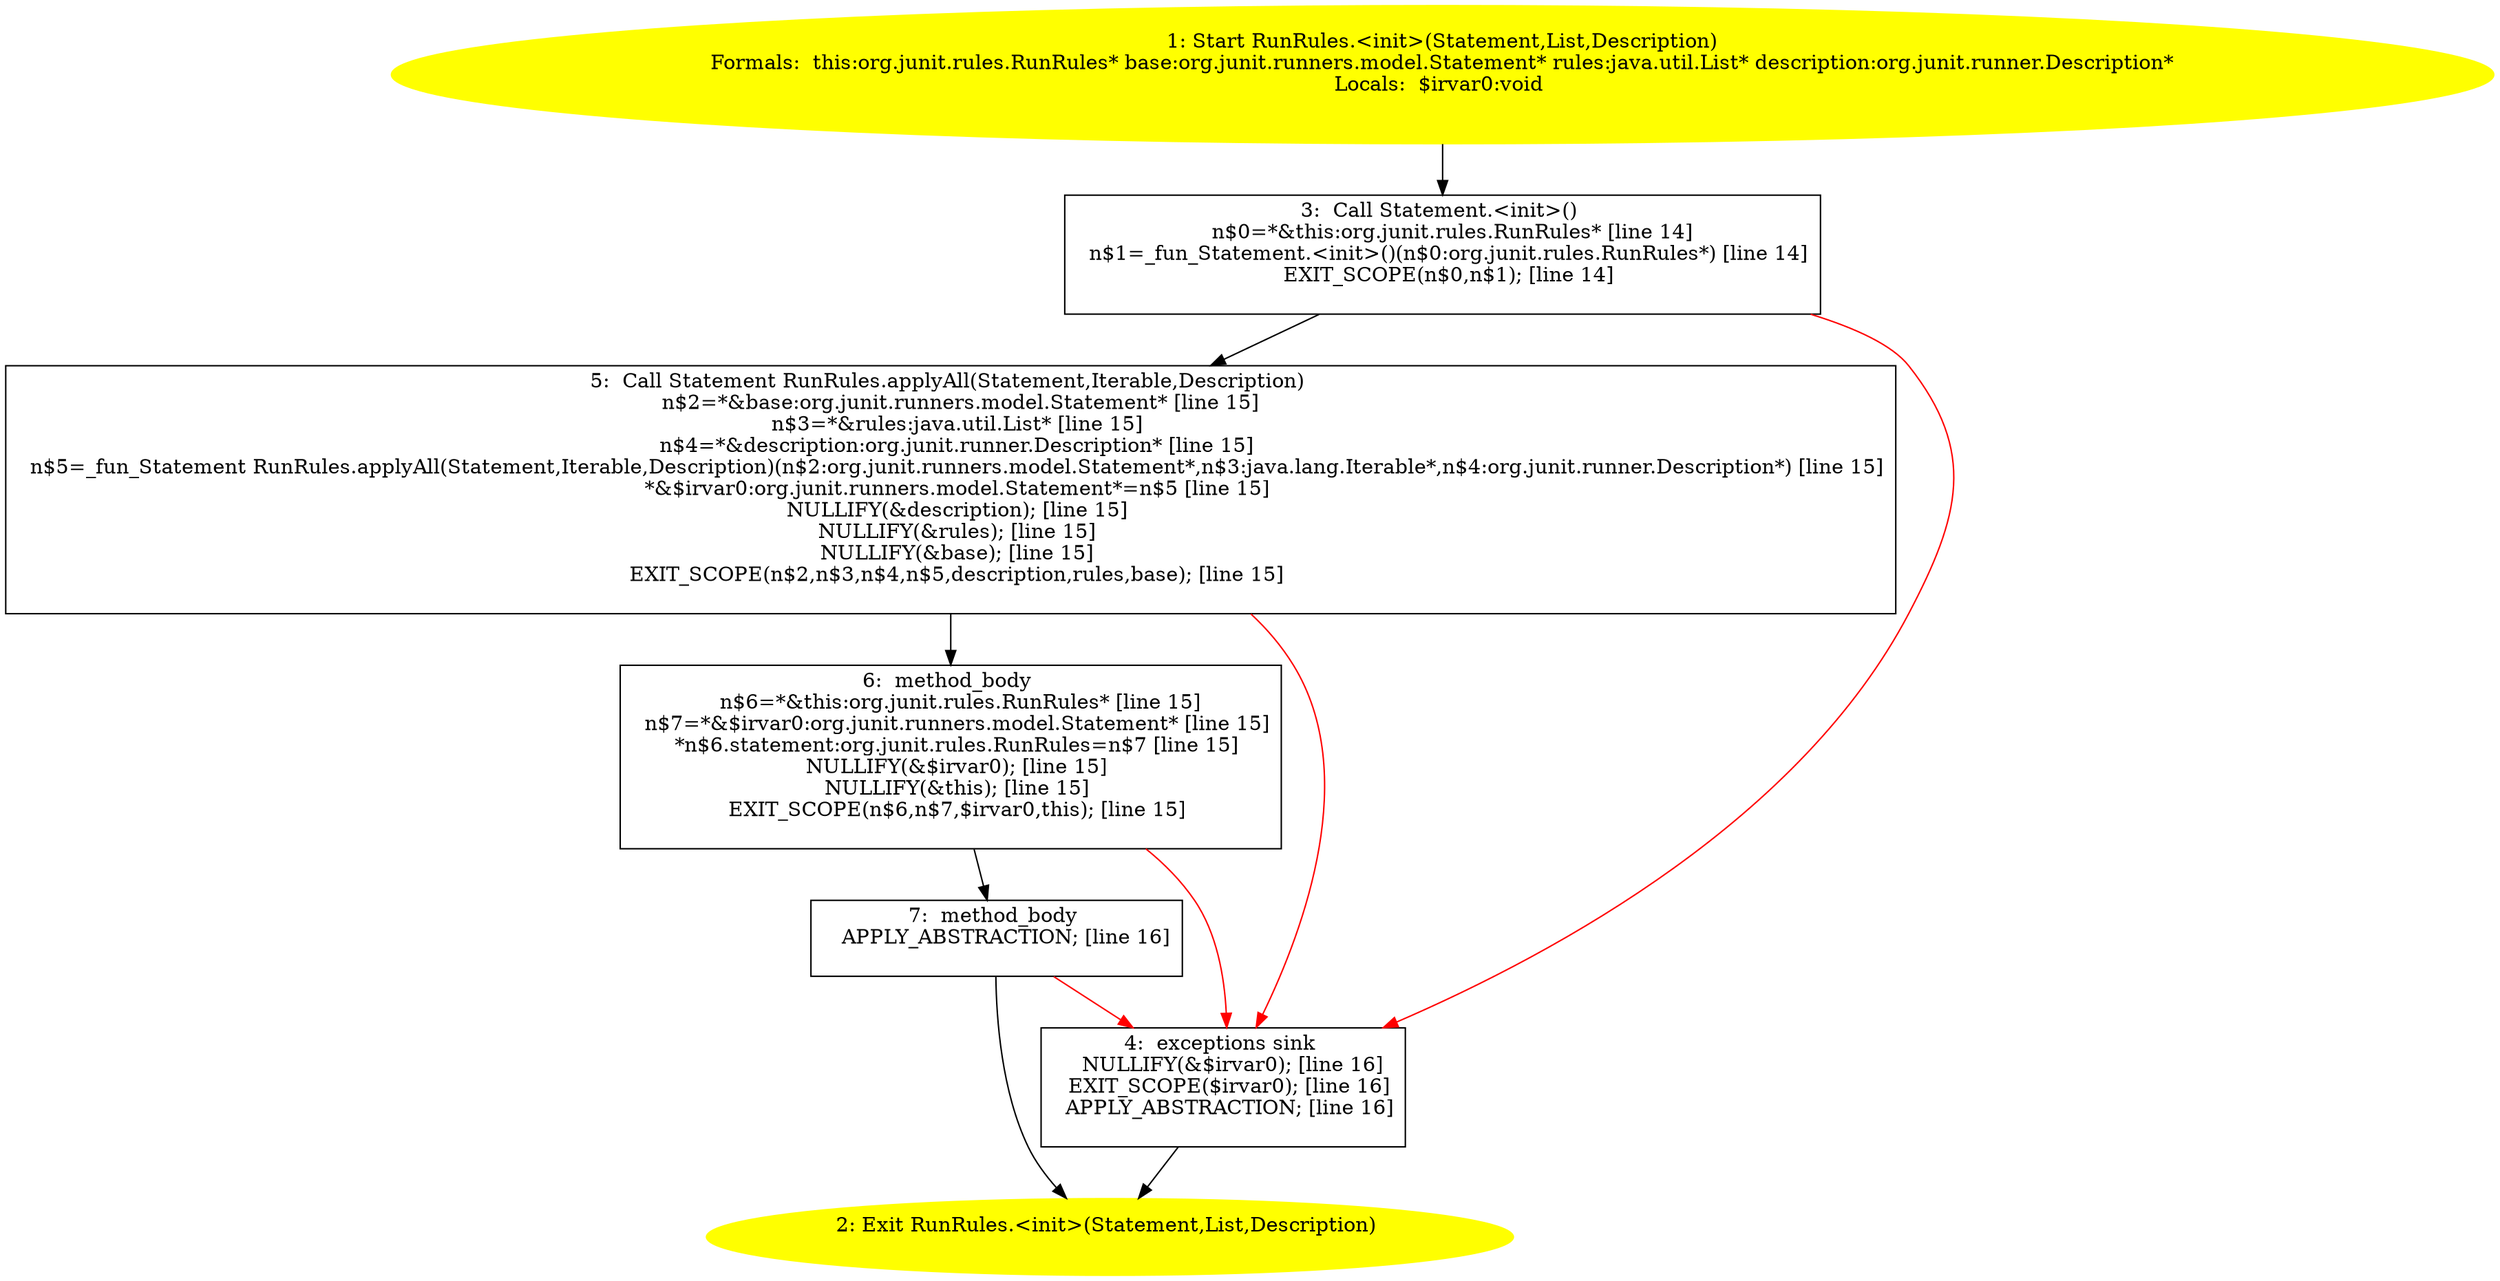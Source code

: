 /* @generated */
digraph cfg {
"org.junit.rules.RunRules.<init>(org.junit.runners.model.Statement,java.util.List,org.junit.runner.De.c0b00eafbac096dc411816862623c9a7_1" [label="1: Start RunRules.<init>(Statement,List,Description)\nFormals:  this:org.junit.rules.RunRules* base:org.junit.runners.model.Statement* rules:java.util.List* description:org.junit.runner.Description*\nLocals:  $irvar0:void \n  " color=yellow style=filled]
	

	 "org.junit.rules.RunRules.<init>(org.junit.runners.model.Statement,java.util.List,org.junit.runner.De.c0b00eafbac096dc411816862623c9a7_1" -> "org.junit.rules.RunRules.<init>(org.junit.runners.model.Statement,java.util.List,org.junit.runner.De.c0b00eafbac096dc411816862623c9a7_3" ;
"org.junit.rules.RunRules.<init>(org.junit.runners.model.Statement,java.util.List,org.junit.runner.De.c0b00eafbac096dc411816862623c9a7_2" [label="2: Exit RunRules.<init>(Statement,List,Description) \n  " color=yellow style=filled]
	

"org.junit.rules.RunRules.<init>(org.junit.runners.model.Statement,java.util.List,org.junit.runner.De.c0b00eafbac096dc411816862623c9a7_3" [label="3:  Call Statement.<init>() \n   n$0=*&this:org.junit.rules.RunRules* [line 14]\n  n$1=_fun_Statement.<init>()(n$0:org.junit.rules.RunRules*) [line 14]\n  EXIT_SCOPE(n$0,n$1); [line 14]\n " shape="box"]
	

	 "org.junit.rules.RunRules.<init>(org.junit.runners.model.Statement,java.util.List,org.junit.runner.De.c0b00eafbac096dc411816862623c9a7_3" -> "org.junit.rules.RunRules.<init>(org.junit.runners.model.Statement,java.util.List,org.junit.runner.De.c0b00eafbac096dc411816862623c9a7_5" ;
	 "org.junit.rules.RunRules.<init>(org.junit.runners.model.Statement,java.util.List,org.junit.runner.De.c0b00eafbac096dc411816862623c9a7_3" -> "org.junit.rules.RunRules.<init>(org.junit.runners.model.Statement,java.util.List,org.junit.runner.De.c0b00eafbac096dc411816862623c9a7_4" [color="red" ];
"org.junit.rules.RunRules.<init>(org.junit.runners.model.Statement,java.util.List,org.junit.runner.De.c0b00eafbac096dc411816862623c9a7_4" [label="4:  exceptions sink \n   NULLIFY(&$irvar0); [line 16]\n  EXIT_SCOPE($irvar0); [line 16]\n  APPLY_ABSTRACTION; [line 16]\n " shape="box"]
	

	 "org.junit.rules.RunRules.<init>(org.junit.runners.model.Statement,java.util.List,org.junit.runner.De.c0b00eafbac096dc411816862623c9a7_4" -> "org.junit.rules.RunRules.<init>(org.junit.runners.model.Statement,java.util.List,org.junit.runner.De.c0b00eafbac096dc411816862623c9a7_2" ;
"org.junit.rules.RunRules.<init>(org.junit.runners.model.Statement,java.util.List,org.junit.runner.De.c0b00eafbac096dc411816862623c9a7_5" [label="5:  Call Statement RunRules.applyAll(Statement,Iterable,Description) \n   n$2=*&base:org.junit.runners.model.Statement* [line 15]\n  n$3=*&rules:java.util.List* [line 15]\n  n$4=*&description:org.junit.runner.Description* [line 15]\n  n$5=_fun_Statement RunRules.applyAll(Statement,Iterable,Description)(n$2:org.junit.runners.model.Statement*,n$3:java.lang.Iterable*,n$4:org.junit.runner.Description*) [line 15]\n  *&$irvar0:org.junit.runners.model.Statement*=n$5 [line 15]\n  NULLIFY(&description); [line 15]\n  NULLIFY(&rules); [line 15]\n  NULLIFY(&base); [line 15]\n  EXIT_SCOPE(n$2,n$3,n$4,n$5,description,rules,base); [line 15]\n " shape="box"]
	

	 "org.junit.rules.RunRules.<init>(org.junit.runners.model.Statement,java.util.List,org.junit.runner.De.c0b00eafbac096dc411816862623c9a7_5" -> "org.junit.rules.RunRules.<init>(org.junit.runners.model.Statement,java.util.List,org.junit.runner.De.c0b00eafbac096dc411816862623c9a7_6" ;
	 "org.junit.rules.RunRules.<init>(org.junit.runners.model.Statement,java.util.List,org.junit.runner.De.c0b00eafbac096dc411816862623c9a7_5" -> "org.junit.rules.RunRules.<init>(org.junit.runners.model.Statement,java.util.List,org.junit.runner.De.c0b00eafbac096dc411816862623c9a7_4" [color="red" ];
"org.junit.rules.RunRules.<init>(org.junit.runners.model.Statement,java.util.List,org.junit.runner.De.c0b00eafbac096dc411816862623c9a7_6" [label="6:  method_body \n   n$6=*&this:org.junit.rules.RunRules* [line 15]\n  n$7=*&$irvar0:org.junit.runners.model.Statement* [line 15]\n  *n$6.statement:org.junit.rules.RunRules=n$7 [line 15]\n  NULLIFY(&$irvar0); [line 15]\n  NULLIFY(&this); [line 15]\n  EXIT_SCOPE(n$6,n$7,$irvar0,this); [line 15]\n " shape="box"]
	

	 "org.junit.rules.RunRules.<init>(org.junit.runners.model.Statement,java.util.List,org.junit.runner.De.c0b00eafbac096dc411816862623c9a7_6" -> "org.junit.rules.RunRules.<init>(org.junit.runners.model.Statement,java.util.List,org.junit.runner.De.c0b00eafbac096dc411816862623c9a7_7" ;
	 "org.junit.rules.RunRules.<init>(org.junit.runners.model.Statement,java.util.List,org.junit.runner.De.c0b00eafbac096dc411816862623c9a7_6" -> "org.junit.rules.RunRules.<init>(org.junit.runners.model.Statement,java.util.List,org.junit.runner.De.c0b00eafbac096dc411816862623c9a7_4" [color="red" ];
"org.junit.rules.RunRules.<init>(org.junit.runners.model.Statement,java.util.List,org.junit.runner.De.c0b00eafbac096dc411816862623c9a7_7" [label="7:  method_body \n   APPLY_ABSTRACTION; [line 16]\n " shape="box"]
	

	 "org.junit.rules.RunRules.<init>(org.junit.runners.model.Statement,java.util.List,org.junit.runner.De.c0b00eafbac096dc411816862623c9a7_7" -> "org.junit.rules.RunRules.<init>(org.junit.runners.model.Statement,java.util.List,org.junit.runner.De.c0b00eafbac096dc411816862623c9a7_2" ;
	 "org.junit.rules.RunRules.<init>(org.junit.runners.model.Statement,java.util.List,org.junit.runner.De.c0b00eafbac096dc411816862623c9a7_7" -> "org.junit.rules.RunRules.<init>(org.junit.runners.model.Statement,java.util.List,org.junit.runner.De.c0b00eafbac096dc411816862623c9a7_4" [color="red" ];
}
